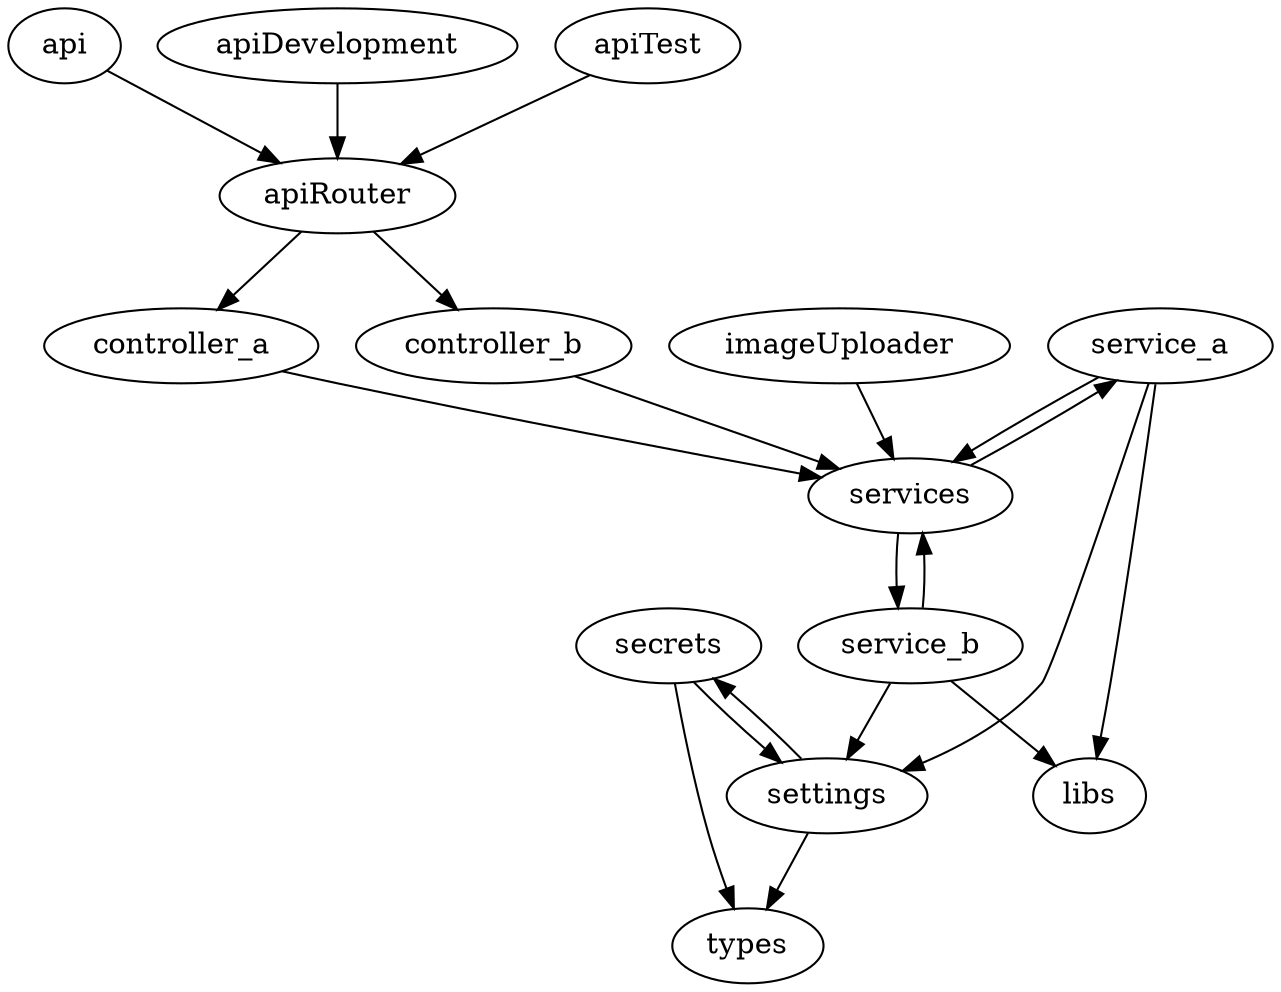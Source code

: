 digraph backends {
    secrets -> types
    secrets -> settings

    settings -> types
    settings -> secrets

    services -> service_a
    services -> service_b

    service_a -> libs
    service_a -> settings
    service_a -> services

    service_b -> libs
    service_b -> settings
    service_b -> services

    controller_a -> services

    controller_b -> services

    apiRouter -> controller_a
    apiRouter -> controller_b

    api -> apiRouter
    apiDevelopment -> apiRouter
    apiTest -> apiRouter

    imageUploader -> services
}
